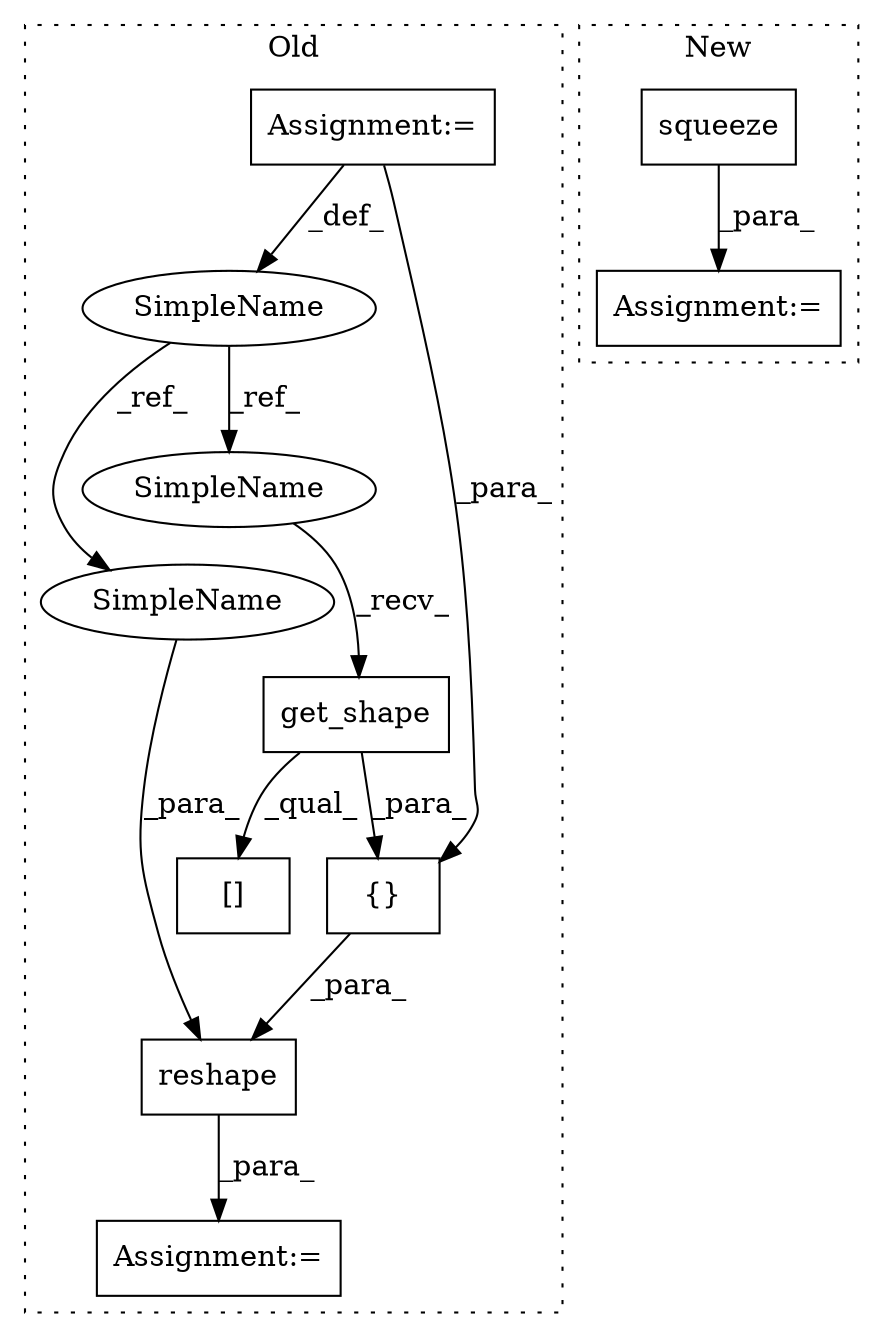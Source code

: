 digraph G {
subgraph cluster0 {
1 [label="reshape" a="32" s="8413,8442" l="8,1" shape="box"];
3 [label="Assignment:=" a="7" s="8337" l="1" shape="box"];
4 [label="[]" a="2" s="8354,8370" l="14,1" shape="box"];
5 [label="SimpleName" a="42" s="8336" l="1" shape="ellipse"];
6 [label="get_shape" a="32" s="8356" l="11" shape="box"];
7 [label="{}" a="4" s="8432,8441" l="1,1" shape="box"];
8 [label="Assignment:=" a="7" s="8380" l="1" shape="box"];
10 [label="SimpleName" a="42" s="8421" l="1" shape="ellipse"];
11 [label="SimpleName" a="42" s="8354" l="1" shape="ellipse"];
label = "Old";
style="dotted";
}
subgraph cluster1 {
2 [label="squeeze" a="32" s="8703,8716" l="8,1" shape="box"];
9 [label="Assignment:=" a="7" s="8691" l="1" shape="box"];
label = "New";
style="dotted";
}
1 -> 8 [label="_para_"];
2 -> 9 [label="_para_"];
3 -> 7 [label="_para_"];
3 -> 5 [label="_def_"];
5 -> 11 [label="_ref_"];
5 -> 10 [label="_ref_"];
6 -> 4 [label="_qual_"];
6 -> 7 [label="_para_"];
7 -> 1 [label="_para_"];
10 -> 1 [label="_para_"];
11 -> 6 [label="_recv_"];
}